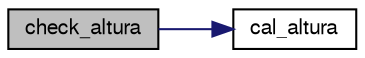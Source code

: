 digraph "check_altura"
{
  edge [fontname="FreeSans",fontsize="10",labelfontname="FreeSans",labelfontsize="10"];
  node [fontname="FreeSans",fontsize="10",shape=record];
  rankdir="LR";
  Node1 [label="check_altura",height=0.2,width=0.4,color="black", fillcolor="grey75", style="filled", fontcolor="black"];
  Node1 -> Node2 [color="midnightblue",fontsize="10",style="solid",fontname="FreeSans"];
  Node2 [label="cal_altura",height=0.2,width=0.4,color="black", fillcolor="white", style="filled",URL="$mytree_8c.html#a0f14b1c5d4f89ac0d6af307c36ffb3c5",tooltip="Função calcula a altura de uma árvore. "];
}
